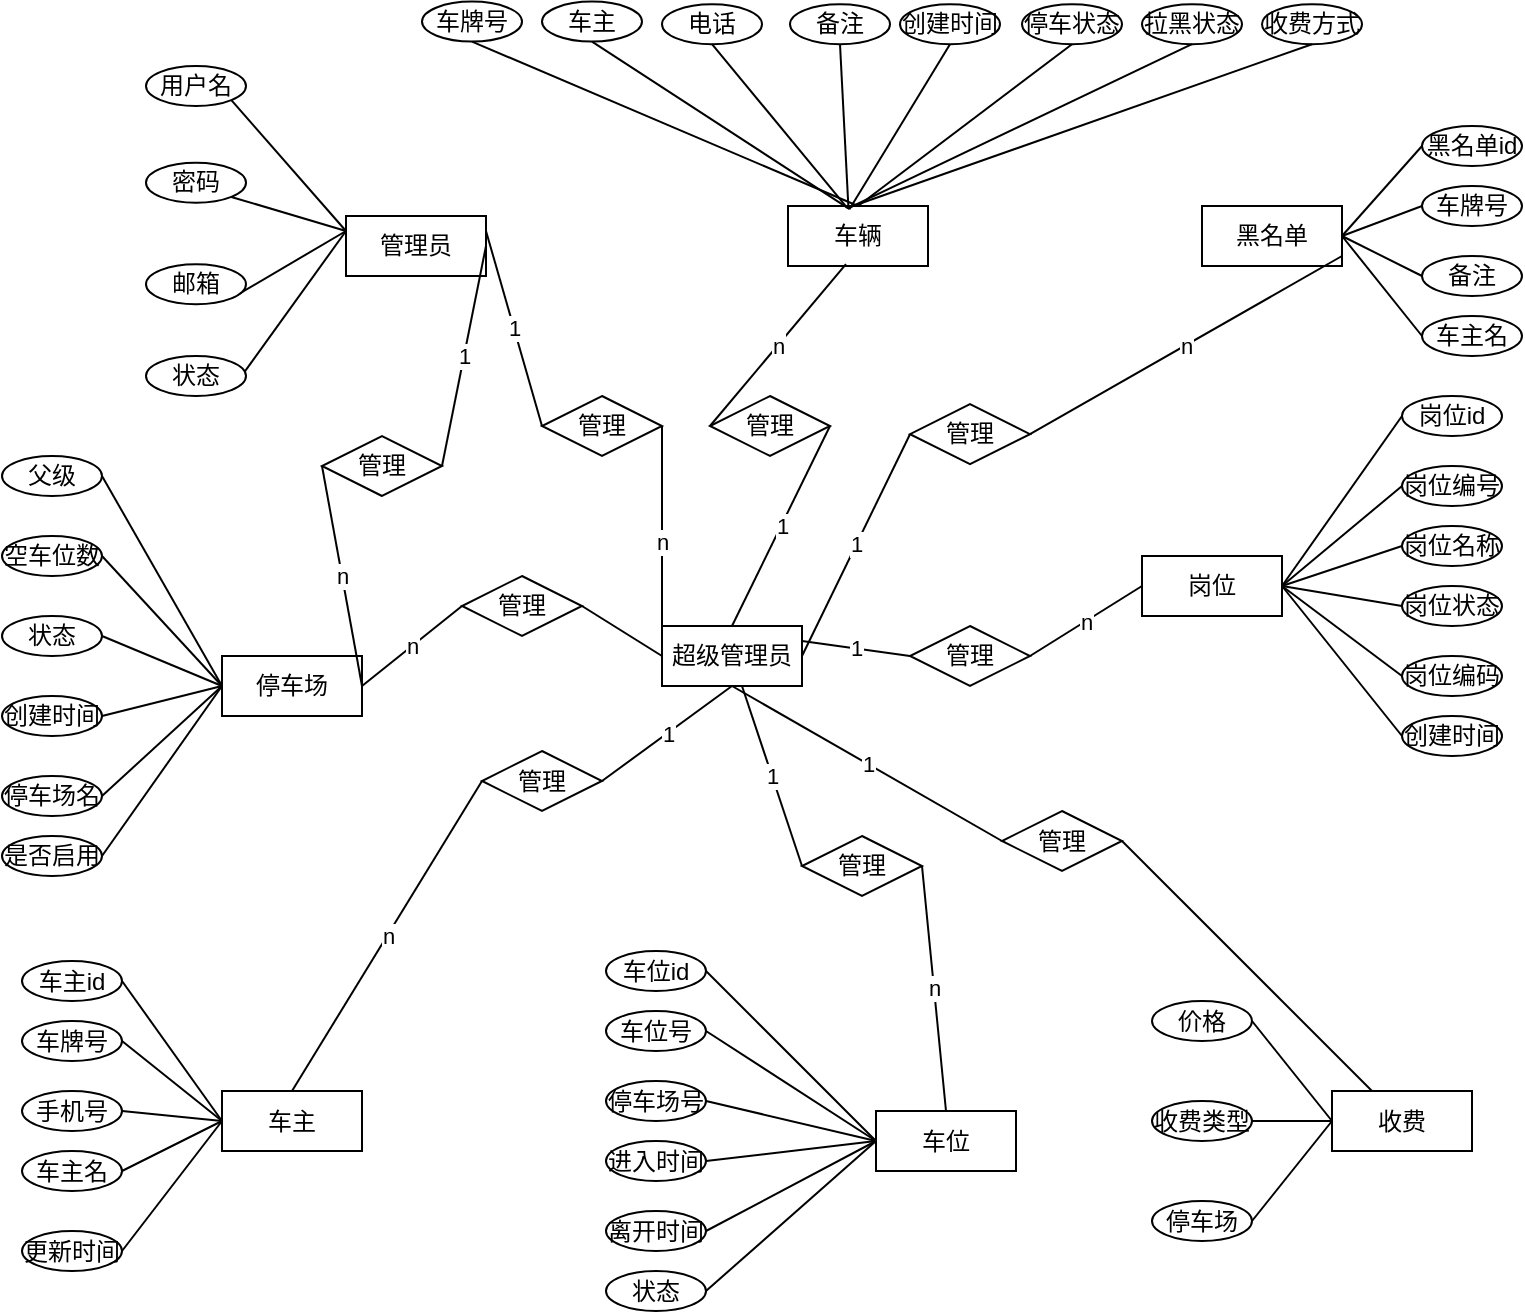 <mxfile version="18.0.2" type="github"><diagram id="R_FCJLpkXoUpBy6DtkKu" name="Page-1"><mxGraphModel dx="1278" dy="605" grid="1" gridSize="10" guides="1" tooltips="1" connect="1" arrows="1" fold="1" page="1" pageScale="1" pageWidth="827" pageHeight="1169" math="0" shadow="0"><root><mxCell id="0"/><mxCell id="1" parent="0"/><mxCell id="0bF0lkTC4flnjcgG5YEF-1" value="超级管理员" style="rounded=0;whiteSpace=wrap;html=1;" parent="1" vertex="1"><mxGeometry x="360" y="415" width="70" height="30" as="geometry"/></mxCell><mxCell id="V0qjiBceU6ncLL77OYFB-2" value="车辆" style="rounded=0;whiteSpace=wrap;html=1;" parent="1" vertex="1"><mxGeometry x="423" y="205" width="70" height="30" as="geometry"/></mxCell><mxCell id="V0qjiBceU6ncLL77OYFB-6" value="停车场" style="rounded=0;whiteSpace=wrap;html=1;" parent="1" vertex="1"><mxGeometry x="140" y="430" width="70" height="30" as="geometry"/></mxCell><mxCell id="V0qjiBceU6ncLL77OYFB-8" value="车主" style="rounded=0;whiteSpace=wrap;html=1;" parent="1" vertex="1"><mxGeometry x="140" y="647.5" width="70" height="30" as="geometry"/></mxCell><mxCell id="V0qjiBceU6ncLL77OYFB-12" value="收费" style="rounded=0;whiteSpace=wrap;html=1;" parent="1" vertex="1"><mxGeometry x="695" y="647.5" width="70" height="30" as="geometry"/></mxCell><mxCell id="V0qjiBceU6ncLL77OYFB-13" value="价格" style="ellipse;whiteSpace=wrap;html=1;" parent="1" vertex="1"><mxGeometry x="605" y="602.5" width="50" height="20" as="geometry"/></mxCell><mxCell id="V0qjiBceU6ncLL77OYFB-14" value="" style="endArrow=none;html=1;rounded=0;exitX=1;exitY=1;exitDx=0;exitDy=0;entryX=0;entryY=0.25;entryDx=0;entryDy=0;" parent="1" source="V0qjiBceU6ncLL77OYFB-143" target="V0qjiBceU6ncLL77OYFB-100" edge="1"><mxGeometry width="50" height="50" relative="1" as="geometry"><mxPoint x="152" y="20" as="sourcePoint"/><mxPoint x="202" y="-30" as="targetPoint"/></mxGeometry></mxCell><mxCell id="V0qjiBceU6ncLL77OYFB-16" value="" style="endArrow=none;html=1;rounded=0;exitX=1;exitY=0.5;exitDx=0;exitDy=0;entryX=0;entryY=0.5;entryDx=0;entryDy=0;" parent="1" source="V0qjiBceU6ncLL77OYFB-13" target="V0qjiBceU6ncLL77OYFB-12" edge="1"><mxGeometry width="50" height="50" relative="1" as="geometry"><mxPoint x="815" y="582.5" as="sourcePoint"/><mxPoint x="865" y="532.5" as="targetPoint"/></mxGeometry></mxCell><mxCell id="V0qjiBceU6ncLL77OYFB-17" value="收费类型" style="ellipse;whiteSpace=wrap;html=1;" parent="1" vertex="1"><mxGeometry x="605" y="652.5" width="50" height="20" as="geometry"/></mxCell><mxCell id="V0qjiBceU6ncLL77OYFB-18" value="" style="endArrow=none;html=1;rounded=0;exitX=1;exitY=0.5;exitDx=0;exitDy=0;entryX=0;entryY=0.5;entryDx=0;entryDy=0;" parent="1" source="V0qjiBceU6ncLL77OYFB-17" target="V0qjiBceU6ncLL77OYFB-12" edge="1"><mxGeometry width="50" height="50" relative="1" as="geometry"><mxPoint x="815" y="632.5" as="sourcePoint"/><mxPoint x="685" y="697.5" as="targetPoint"/></mxGeometry></mxCell><mxCell id="V0qjiBceU6ncLL77OYFB-19" value="停车场" style="ellipse;whiteSpace=wrap;html=1;" parent="1" vertex="1"><mxGeometry x="605" y="702.5" width="50" height="20" as="geometry"/></mxCell><mxCell id="V0qjiBceU6ncLL77OYFB-20" value="" style="endArrow=none;html=1;rounded=0;exitX=1;exitY=0.5;exitDx=0;exitDy=0;entryX=0;entryY=0.5;entryDx=0;entryDy=0;" parent="1" source="V0qjiBceU6ncLL77OYFB-19" target="V0qjiBceU6ncLL77OYFB-12" edge="1"><mxGeometry width="50" height="50" relative="1" as="geometry"><mxPoint x="815" y="682.5" as="sourcePoint"/><mxPoint x="685" y="747.5" as="targetPoint"/></mxGeometry></mxCell><mxCell id="V0qjiBceU6ncLL77OYFB-21" value="管理" style="rhombus;whiteSpace=wrap;html=1;" parent="1" vertex="1"><mxGeometry x="260" y="390" width="60" height="30" as="geometry"/></mxCell><mxCell id="V0qjiBceU6ncLL77OYFB-22" value="管理" style="rhombus;whiteSpace=wrap;html=1;" parent="1" vertex="1"><mxGeometry x="300" y="300" width="60" height="30" as="geometry"/></mxCell><mxCell id="V0qjiBceU6ncLL77OYFB-23" value="父级" style="ellipse;whiteSpace=wrap;html=1;" parent="1" vertex="1"><mxGeometry x="30" y="330" width="50" height="20" as="geometry"/></mxCell><mxCell id="V0qjiBceU6ncLL77OYFB-24" value="" style="endArrow=none;html=1;rounded=0;exitX=1;exitY=0.5;exitDx=0;exitDy=0;entryX=0;entryY=0.5;entryDx=0;entryDy=0;" parent="1" source="V0qjiBceU6ncLL77OYFB-23" target="V0qjiBceU6ncLL77OYFB-6" edge="1"><mxGeometry width="50" height="50" relative="1" as="geometry"><mxPoint x="240" y="310" as="sourcePoint"/><mxPoint x="110.0" y="355" as="targetPoint"/></mxGeometry></mxCell><mxCell id="V0qjiBceU6ncLL77OYFB-25" value="空车位数" style="ellipse;whiteSpace=wrap;html=1;" parent="1" vertex="1"><mxGeometry x="30" y="370" width="50" height="20" as="geometry"/></mxCell><mxCell id="V0qjiBceU6ncLL77OYFB-26" value="" style="endArrow=none;html=1;rounded=0;exitX=1;exitY=0.5;exitDx=0;exitDy=0;entryX=0;entryY=0.5;entryDx=0;entryDy=0;" parent="1" source="V0qjiBceU6ncLL77OYFB-25" target="V0qjiBceU6ncLL77OYFB-6" edge="1"><mxGeometry width="50" height="50" relative="1" as="geometry"><mxPoint x="240" y="350" as="sourcePoint"/><mxPoint x="110.0" y="395.0" as="targetPoint"/></mxGeometry></mxCell><mxCell id="V0qjiBceU6ncLL77OYFB-27" value="状态" style="ellipse;whiteSpace=wrap;html=1;" parent="1" vertex="1"><mxGeometry x="30" y="410" width="50" height="20" as="geometry"/></mxCell><mxCell id="V0qjiBceU6ncLL77OYFB-28" value="" style="endArrow=none;html=1;rounded=0;exitX=1;exitY=0.5;exitDx=0;exitDy=0;entryX=0;entryY=0.5;entryDx=0;entryDy=0;" parent="1" source="V0qjiBceU6ncLL77OYFB-27" target="V0qjiBceU6ncLL77OYFB-6" edge="1"><mxGeometry width="50" height="50" relative="1" as="geometry"><mxPoint x="240" y="390" as="sourcePoint"/><mxPoint x="110.0" y="435.0" as="targetPoint"/></mxGeometry></mxCell><mxCell id="V0qjiBceU6ncLL77OYFB-29" value="创建时间" style="ellipse;whiteSpace=wrap;html=1;" parent="1" vertex="1"><mxGeometry x="30" y="450" width="50" height="20" as="geometry"/></mxCell><mxCell id="V0qjiBceU6ncLL77OYFB-30" value="" style="endArrow=none;html=1;rounded=0;exitX=1;exitY=0.5;exitDx=0;exitDy=0;entryX=0;entryY=0.5;entryDx=0;entryDy=0;" parent="1" source="V0qjiBceU6ncLL77OYFB-29" target="V0qjiBceU6ncLL77OYFB-6" edge="1"><mxGeometry width="50" height="50" relative="1" as="geometry"><mxPoint x="240" y="430" as="sourcePoint"/><mxPoint x="110.0" y="475.0" as="targetPoint"/></mxGeometry></mxCell><mxCell id="V0qjiBceU6ncLL77OYFB-34" value="停车场名" style="ellipse;whiteSpace=wrap;html=1;" parent="1" vertex="1"><mxGeometry x="30" y="490" width="50" height="20" as="geometry"/></mxCell><mxCell id="V0qjiBceU6ncLL77OYFB-35" value="" style="endArrow=none;html=1;rounded=0;exitX=1;exitY=0.5;exitDx=0;exitDy=0;entryX=0;entryY=0.5;entryDx=0;entryDy=0;" parent="1" source="V0qjiBceU6ncLL77OYFB-34" target="V0qjiBceU6ncLL77OYFB-6" edge="1"><mxGeometry width="50" height="50" relative="1" as="geometry"><mxPoint x="240" y="470" as="sourcePoint"/><mxPoint x="130" y="395" as="targetPoint"/></mxGeometry></mxCell><mxCell id="V0qjiBceU6ncLL77OYFB-36" value="是否启用" style="ellipse;whiteSpace=wrap;html=1;" parent="1" vertex="1"><mxGeometry x="30" y="520" width="50" height="20" as="geometry"/></mxCell><mxCell id="V0qjiBceU6ncLL77OYFB-37" value="" style="endArrow=none;html=1;rounded=0;exitX=1;exitY=0.5;exitDx=0;exitDy=0;entryX=0;entryY=0.5;entryDx=0;entryDy=0;" parent="1" source="V0qjiBceU6ncLL77OYFB-36" target="V0qjiBceU6ncLL77OYFB-6" edge="1"><mxGeometry width="50" height="50" relative="1" as="geometry"><mxPoint x="240" y="500" as="sourcePoint"/><mxPoint x="150" y="450" as="targetPoint"/></mxGeometry></mxCell><mxCell id="V0qjiBceU6ncLL77OYFB-39" value="车牌号" style="ellipse;whiteSpace=wrap;html=1;" parent="1" vertex="1"><mxGeometry x="40" y="612.5" width="50" height="20" as="geometry"/></mxCell><mxCell id="V0qjiBceU6ncLL77OYFB-40" value="" style="endArrow=none;html=1;rounded=0;exitX=1;exitY=0.5;exitDx=0;exitDy=0;entryX=0;entryY=0.5;entryDx=0;entryDy=0;" parent="1" source="V0qjiBceU6ncLL77OYFB-39" target="V0qjiBceU6ncLL77OYFB-8" edge="1"><mxGeometry width="50" height="50" relative="1" as="geometry"><mxPoint x="270" y="667.5" as="sourcePoint"/><mxPoint x="160" y="722.5" as="targetPoint"/></mxGeometry></mxCell><mxCell id="V0qjiBceU6ncLL77OYFB-41" value="车主id" style="ellipse;whiteSpace=wrap;html=1;" parent="1" vertex="1"><mxGeometry x="40" y="582.5" width="50" height="20" as="geometry"/></mxCell><mxCell id="V0qjiBceU6ncLL77OYFB-42" value="" style="endArrow=none;html=1;rounded=0;exitX=1;exitY=0.5;exitDx=0;exitDy=0;entryX=0;entryY=0.5;entryDx=0;entryDy=0;" parent="1" source="V0qjiBceU6ncLL77OYFB-41" target="V0qjiBceU6ncLL77OYFB-8" edge="1"><mxGeometry width="50" height="50" relative="1" as="geometry"><mxPoint x="330" y="677.5" as="sourcePoint"/><mxPoint x="110" y="617.5" as="targetPoint"/></mxGeometry></mxCell><mxCell id="V0qjiBceU6ncLL77OYFB-44" value="手机号" style="ellipse;whiteSpace=wrap;html=1;" parent="1" vertex="1"><mxGeometry x="40" y="647.5" width="50" height="20" as="geometry"/></mxCell><mxCell id="V0qjiBceU6ncLL77OYFB-45" value="" style="endArrow=none;html=1;rounded=0;exitX=1;exitY=0.5;exitDx=0;exitDy=0;entryX=0;entryY=0.5;entryDx=0;entryDy=0;" parent="1" source="V0qjiBceU6ncLL77OYFB-44" target="V0qjiBceU6ncLL77OYFB-8" edge="1"><mxGeometry width="50" height="50" relative="1" as="geometry"><mxPoint x="252.5" y="655" as="sourcePoint"/><mxPoint x="110" y="617.5" as="targetPoint"/></mxGeometry></mxCell><mxCell id="V0qjiBceU6ncLL77OYFB-46" value="车主名" style="ellipse;whiteSpace=wrap;html=1;" parent="1" vertex="1"><mxGeometry x="40" y="677.5" width="50" height="20" as="geometry"/></mxCell><mxCell id="V0qjiBceU6ncLL77OYFB-47" value="" style="endArrow=none;html=1;rounded=0;exitX=1;exitY=0.5;exitDx=0;exitDy=0;entryX=0;entryY=0.5;entryDx=0;entryDy=0;" parent="1" source="V0qjiBceU6ncLL77OYFB-46" target="V0qjiBceU6ncLL77OYFB-8" edge="1"><mxGeometry width="50" height="50" relative="1" as="geometry"><mxPoint x="250" y="692.5" as="sourcePoint"/><mxPoint x="160" y="687.5" as="targetPoint"/></mxGeometry></mxCell><mxCell id="V0qjiBceU6ncLL77OYFB-48" value="更新时间" style="ellipse;whiteSpace=wrap;html=1;" parent="1" vertex="1"><mxGeometry x="40" y="717.5" width="50" height="20" as="geometry"/></mxCell><mxCell id="V0qjiBceU6ncLL77OYFB-49" value="" style="endArrow=none;html=1;rounded=0;exitX=1;exitY=0.5;exitDx=0;exitDy=0;entryX=0;entryY=0.5;entryDx=0;entryDy=0;" parent="1" source="V0qjiBceU6ncLL77OYFB-48" target="V0qjiBceU6ncLL77OYFB-8" edge="1"><mxGeometry width="50" height="50" relative="1" as="geometry"><mxPoint x="250" y="725" as="sourcePoint"/><mxPoint x="108" y="627.5" as="targetPoint"/></mxGeometry></mxCell><mxCell id="V0qjiBceU6ncLL77OYFB-50" value="车位" style="rounded=0;whiteSpace=wrap;html=1;" parent="1" vertex="1"><mxGeometry x="467" y="657.5" width="70" height="30" as="geometry"/></mxCell><mxCell id="V0qjiBceU6ncLL77OYFB-51" value="车位号" style="ellipse;whiteSpace=wrap;html=1;" parent="1" vertex="1"><mxGeometry x="332" y="607.5" width="50" height="20" as="geometry"/></mxCell><mxCell id="V0qjiBceU6ncLL77OYFB-52" value="" style="endArrow=none;html=1;rounded=0;exitX=1;exitY=0.5;exitDx=0;exitDy=0;entryX=0;entryY=0.5;entryDx=0;entryDy=0;" parent="1" source="V0qjiBceU6ncLL77OYFB-51" target="V0qjiBceU6ncLL77OYFB-50" edge="1"><mxGeometry width="50" height="50" relative="1" as="geometry"><mxPoint x="562" y="662.5" as="sourcePoint"/><mxPoint x="452" y="717.5" as="targetPoint"/></mxGeometry></mxCell><mxCell id="V0qjiBceU6ncLL77OYFB-53" value="车位id" style="ellipse;whiteSpace=wrap;html=1;" parent="1" vertex="1"><mxGeometry x="332" y="577.5" width="50" height="20" as="geometry"/></mxCell><mxCell id="V0qjiBceU6ncLL77OYFB-54" value="" style="endArrow=none;html=1;rounded=0;exitX=1;exitY=0.5;exitDx=0;exitDy=0;entryX=0;entryY=0.5;entryDx=0;entryDy=0;" parent="1" source="V0qjiBceU6ncLL77OYFB-53" target="V0qjiBceU6ncLL77OYFB-50" edge="1"><mxGeometry width="50" height="50" relative="1" as="geometry"><mxPoint x="622" y="672.5" as="sourcePoint"/><mxPoint x="402" y="612.5" as="targetPoint"/></mxGeometry></mxCell><mxCell id="V0qjiBceU6ncLL77OYFB-55" value="停车场号" style="ellipse;whiteSpace=wrap;html=1;" parent="1" vertex="1"><mxGeometry x="332" y="642.5" width="50" height="20" as="geometry"/></mxCell><mxCell id="V0qjiBceU6ncLL77OYFB-56" value="" style="endArrow=none;html=1;rounded=0;exitX=1;exitY=0.5;exitDx=0;exitDy=0;entryX=0;entryY=0.5;entryDx=0;entryDy=0;" parent="1" source="V0qjiBceU6ncLL77OYFB-55" target="V0qjiBceU6ncLL77OYFB-50" edge="1"><mxGeometry width="50" height="50" relative="1" as="geometry"><mxPoint x="544.5" y="650" as="sourcePoint"/><mxPoint x="402" y="612.5" as="targetPoint"/></mxGeometry></mxCell><mxCell id="V0qjiBceU6ncLL77OYFB-57" value="进入时间" style="ellipse;whiteSpace=wrap;html=1;" parent="1" vertex="1"><mxGeometry x="332" y="672.5" width="50" height="20" as="geometry"/></mxCell><mxCell id="V0qjiBceU6ncLL77OYFB-58" value="" style="endArrow=none;html=1;rounded=0;exitX=1;exitY=0.5;exitDx=0;exitDy=0;entryX=0;entryY=0.5;entryDx=0;entryDy=0;" parent="1" source="V0qjiBceU6ncLL77OYFB-57" target="V0qjiBceU6ncLL77OYFB-50" edge="1"><mxGeometry width="50" height="50" relative="1" as="geometry"><mxPoint x="542" y="687.5" as="sourcePoint"/><mxPoint x="452" y="682.5" as="targetPoint"/></mxGeometry></mxCell><mxCell id="V0qjiBceU6ncLL77OYFB-59" value="离开时间" style="ellipse;whiteSpace=wrap;html=1;" parent="1" vertex="1"><mxGeometry x="332" y="707.5" width="50" height="20" as="geometry"/></mxCell><mxCell id="V0qjiBceU6ncLL77OYFB-60" value="" style="endArrow=none;html=1;rounded=0;exitX=1;exitY=0.5;exitDx=0;exitDy=0;entryX=0;entryY=0.5;entryDx=0;entryDy=0;" parent="1" source="V0qjiBceU6ncLL77OYFB-59" target="V0qjiBceU6ncLL77OYFB-50" edge="1"><mxGeometry width="50" height="50" relative="1" as="geometry"><mxPoint x="542" y="720" as="sourcePoint"/><mxPoint x="400" y="622.5" as="targetPoint"/></mxGeometry></mxCell><mxCell id="V0qjiBceU6ncLL77OYFB-61" value="状态" style="ellipse;whiteSpace=wrap;html=1;" parent="1" vertex="1"><mxGeometry x="332" y="737.5" width="50" height="20" as="geometry"/></mxCell><mxCell id="V0qjiBceU6ncLL77OYFB-62" value="" style="endArrow=none;html=1;rounded=0;exitX=1;exitY=0.5;exitDx=0;exitDy=0;entryX=0;entryY=0.5;entryDx=0;entryDy=0;" parent="1" source="V0qjiBceU6ncLL77OYFB-61" target="V0qjiBceU6ncLL77OYFB-50" edge="1"><mxGeometry width="50" height="50" relative="1" as="geometry"><mxPoint x="382" y="747.5" as="sourcePoint"/><mxPoint x="457" y="657.5" as="targetPoint"/></mxGeometry></mxCell><mxCell id="V0qjiBceU6ncLL77OYFB-64" value="电话" style="ellipse;whiteSpace=wrap;html=1;" parent="1" vertex="1"><mxGeometry x="360" y="104.1" width="50" height="20" as="geometry"/></mxCell><mxCell id="V0qjiBceU6ncLL77OYFB-65" value="" style="endArrow=none;html=1;rounded=0;exitX=0.5;exitY=1;exitDx=0;exitDy=0;entryX=0.423;entryY=0.03;entryDx=0;entryDy=0;entryPerimeter=0;" parent="1" source="V0qjiBceU6ncLL77OYFB-64" target="V0qjiBceU6ncLL77OYFB-2" edge="1"><mxGeometry width="50" height="50" relative="1" as="geometry"><mxPoint x="570" y="85" as="sourcePoint"/><mxPoint x="460" y="200" as="targetPoint"/></mxGeometry></mxCell><mxCell id="V0qjiBceU6ncLL77OYFB-66" value="黑名单" style="rounded=0;whiteSpace=wrap;html=1;direction=west;" parent="1" vertex="1"><mxGeometry x="630" y="205" width="70" height="30" as="geometry"/></mxCell><mxCell id="V0qjiBceU6ncLL77OYFB-67" value="车牌号" style="ellipse;whiteSpace=wrap;html=1;direction=west;" parent="1" vertex="1"><mxGeometry x="740" y="195" width="50" height="20" as="geometry"/></mxCell><mxCell id="V0qjiBceU6ncLL77OYFB-68" value="" style="endArrow=none;html=1;rounded=0;exitX=1;exitY=0.5;exitDx=0;exitDy=0;entryX=0;entryY=0.5;entryDx=0;entryDy=0;" parent="1" source="V0qjiBceU6ncLL77OYFB-67" target="V0qjiBceU6ncLL77OYFB-66" edge="1"><mxGeometry width="50" height="50" relative="1" as="geometry"><mxPoint x="970" y="250" as="sourcePoint"/><mxPoint x="860" y="305.0" as="targetPoint"/></mxGeometry></mxCell><mxCell id="V0qjiBceU6ncLL77OYFB-69" value="黑名单id" style="ellipse;whiteSpace=wrap;html=1;direction=west;" parent="1" vertex="1"><mxGeometry x="740" y="165" width="50" height="20" as="geometry"/></mxCell><mxCell id="V0qjiBceU6ncLL77OYFB-70" value="" style="endArrow=none;html=1;rounded=0;exitX=1;exitY=0.5;exitDx=0;exitDy=0;entryX=0;entryY=0.5;entryDx=0;entryDy=0;" parent="1" source="V0qjiBceU6ncLL77OYFB-69" target="V0qjiBceU6ncLL77OYFB-66" edge="1"><mxGeometry width="50" height="50" relative="1" as="geometry"><mxPoint x="1030" y="260" as="sourcePoint"/><mxPoint x="810" y="200" as="targetPoint"/></mxGeometry></mxCell><mxCell id="V0qjiBceU6ncLL77OYFB-71" value="备注" style="ellipse;whiteSpace=wrap;html=1;direction=west;" parent="1" vertex="1"><mxGeometry x="740" y="230" width="50" height="20" as="geometry"/></mxCell><mxCell id="V0qjiBceU6ncLL77OYFB-72" value="" style="endArrow=none;html=1;rounded=0;exitX=1;exitY=0.5;exitDx=0;exitDy=0;entryX=0;entryY=0.5;entryDx=0;entryDy=0;" parent="1" source="V0qjiBceU6ncLL77OYFB-71" target="V0qjiBceU6ncLL77OYFB-66" edge="1"><mxGeometry width="50" height="50" relative="1" as="geometry"><mxPoint x="952.5" y="237.5" as="sourcePoint"/><mxPoint x="810" y="200" as="targetPoint"/></mxGeometry></mxCell><mxCell id="V0qjiBceU6ncLL77OYFB-73" value="车主名" style="ellipse;whiteSpace=wrap;html=1;direction=west;" parent="1" vertex="1"><mxGeometry x="740" y="260" width="50" height="20" as="geometry"/></mxCell><mxCell id="V0qjiBceU6ncLL77OYFB-74" value="" style="endArrow=none;html=1;rounded=0;exitX=1;exitY=0.5;exitDx=0;exitDy=0;entryX=0;entryY=0.5;entryDx=0;entryDy=0;" parent="1" source="V0qjiBceU6ncLL77OYFB-73" target="V0qjiBceU6ncLL77OYFB-66" edge="1"><mxGeometry width="50" height="50" relative="1" as="geometry"><mxPoint x="950" y="275" as="sourcePoint"/><mxPoint x="860" y="270" as="targetPoint"/></mxGeometry></mxCell><mxCell id="V0qjiBceU6ncLL77OYFB-86" value="岗位编号" style="ellipse;whiteSpace=wrap;html=1;direction=west;" parent="1" vertex="1"><mxGeometry x="730" y="335" width="50" height="20" as="geometry"/></mxCell><mxCell id="V0qjiBceU6ncLL77OYFB-87" value="" style="endArrow=none;html=1;rounded=0;exitX=1;exitY=0.5;exitDx=0;exitDy=0;entryX=0;entryY=0.5;entryDx=0;entryDy=0;" parent="1" source="V0qjiBceU6ncLL77OYFB-86" target="V0qjiBceU6ncLL77OYFB-90" edge="1"><mxGeometry width="50" height="50" relative="1" as="geometry"><mxPoint x="940" y="372.5" as="sourcePoint"/><mxPoint x="690" y="420" as="targetPoint"/></mxGeometry></mxCell><mxCell id="V0qjiBceU6ncLL77OYFB-88" value="岗位id" style="ellipse;whiteSpace=wrap;html=1;direction=west;" parent="1" vertex="1"><mxGeometry x="730" y="300" width="50" height="20" as="geometry"/></mxCell><mxCell id="V0qjiBceU6ncLL77OYFB-89" value="" style="endArrow=none;html=1;rounded=0;exitX=1;exitY=0.5;exitDx=0;exitDy=0;entryX=0;entryY=0.5;entryDx=0;entryDy=0;" parent="1" source="V0qjiBceU6ncLL77OYFB-88" target="V0qjiBceU6ncLL77OYFB-90" edge="1"><mxGeometry width="50" height="50" relative="1" as="geometry"><mxPoint x="1000" y="382.5" as="sourcePoint"/><mxPoint x="690" y="420" as="targetPoint"/></mxGeometry></mxCell><mxCell id="V0qjiBceU6ncLL77OYFB-90" value="岗位" style="rounded=0;whiteSpace=wrap;html=1;direction=west;" parent="1" vertex="1"><mxGeometry x="600" y="380" width="70" height="30" as="geometry"/></mxCell><mxCell id="V0qjiBceU6ncLL77OYFB-91" value="岗位状态" style="ellipse;whiteSpace=wrap;html=1;direction=west;" parent="1" vertex="1"><mxGeometry x="730" y="395" width="50" height="20" as="geometry"/></mxCell><mxCell id="V0qjiBceU6ncLL77OYFB-92" value="" style="endArrow=none;html=1;rounded=0;exitX=1;exitY=0.5;exitDx=0;exitDy=0;entryX=0;entryY=0.5;entryDx=0;entryDy=0;" parent="1" source="V0qjiBceU6ncLL77OYFB-91" target="V0qjiBceU6ncLL77OYFB-90" edge="1"><mxGeometry width="50" height="50" relative="1" as="geometry"><mxPoint x="960" y="450" as="sourcePoint"/><mxPoint x="850" y="505.0" as="targetPoint"/></mxGeometry></mxCell><mxCell id="V0qjiBceU6ncLL77OYFB-93" value="岗位名称" style="ellipse;whiteSpace=wrap;html=1;direction=west;" parent="1" vertex="1"><mxGeometry x="730" y="365" width="50" height="20" as="geometry"/></mxCell><mxCell id="V0qjiBceU6ncLL77OYFB-94" value="" style="endArrow=none;html=1;rounded=0;exitX=1;exitY=0.5;exitDx=0;exitDy=0;entryX=0;entryY=0.5;entryDx=0;entryDy=0;" parent="1" source="V0qjiBceU6ncLL77OYFB-93" target="V0qjiBceU6ncLL77OYFB-90" edge="1"><mxGeometry width="50" height="50" relative="1" as="geometry"><mxPoint x="1020" y="460" as="sourcePoint"/><mxPoint x="800" y="400" as="targetPoint"/></mxGeometry></mxCell><mxCell id="V0qjiBceU6ncLL77OYFB-95" value="岗位编码" style="ellipse;whiteSpace=wrap;html=1;direction=west;" parent="1" vertex="1"><mxGeometry x="730" y="430" width="50" height="20" as="geometry"/></mxCell><mxCell id="V0qjiBceU6ncLL77OYFB-96" value="" style="endArrow=none;html=1;rounded=0;exitX=1;exitY=0.5;exitDx=0;exitDy=0;entryX=0;entryY=0.5;entryDx=0;entryDy=0;" parent="1" source="V0qjiBceU6ncLL77OYFB-95" target="V0qjiBceU6ncLL77OYFB-90" edge="1"><mxGeometry width="50" height="50" relative="1" as="geometry"><mxPoint x="942.5" y="437.5" as="sourcePoint"/><mxPoint x="800" y="400" as="targetPoint"/></mxGeometry></mxCell><mxCell id="V0qjiBceU6ncLL77OYFB-97" value="创建时间" style="ellipse;whiteSpace=wrap;html=1;direction=west;" parent="1" vertex="1"><mxGeometry x="730" y="460" width="50" height="20" as="geometry"/></mxCell><mxCell id="V0qjiBceU6ncLL77OYFB-98" value="" style="endArrow=none;html=1;rounded=0;exitX=1;exitY=0.5;exitDx=0;exitDy=0;entryX=0;entryY=0.5;entryDx=0;entryDy=0;" parent="1" source="V0qjiBceU6ncLL77OYFB-97" target="V0qjiBceU6ncLL77OYFB-90" edge="1"><mxGeometry width="50" height="50" relative="1" as="geometry"><mxPoint x="940" y="475" as="sourcePoint"/><mxPoint x="850" y="470" as="targetPoint"/></mxGeometry></mxCell><mxCell id="V0qjiBceU6ncLL77OYFB-100" value="管理员" style="rounded=0;whiteSpace=wrap;html=1;" parent="1" vertex="1"><mxGeometry x="202" y="210.0" width="70" height="30" as="geometry"/></mxCell><mxCell id="V0qjiBceU6ncLL77OYFB-104" value="备注" style="ellipse;whiteSpace=wrap;html=1;" parent="1" vertex="1"><mxGeometry x="424" y="104.1" width="50" height="20" as="geometry"/></mxCell><mxCell id="V0qjiBceU6ncLL77OYFB-105" value="" style="endArrow=none;html=1;rounded=0;exitX=0.5;exitY=1;exitDx=0;exitDy=0;entryX=0.432;entryY=0.043;entryDx=0;entryDy=0;entryPerimeter=0;" parent="1" source="V0qjiBceU6ncLL77OYFB-104" target="V0qjiBceU6ncLL77OYFB-2" edge="1"><mxGeometry width="50" height="50" relative="1" as="geometry"><mxPoint x="634" y="84.1" as="sourcePoint"/><mxPoint x="517.61" y="185.0" as="targetPoint"/></mxGeometry></mxCell><mxCell id="V0qjiBceU6ncLL77OYFB-106" value="创建时间" style="ellipse;whiteSpace=wrap;html=1;" parent="1" vertex="1"><mxGeometry x="479" y="104.1" width="50" height="20" as="geometry"/></mxCell><mxCell id="V0qjiBceU6ncLL77OYFB-107" value="" style="endArrow=none;html=1;rounded=0;exitX=0.5;exitY=1;exitDx=0;exitDy=0;entryX=0.439;entryY=0.053;entryDx=0;entryDy=0;entryPerimeter=0;" parent="1" source="V0qjiBceU6ncLL77OYFB-106" target="V0qjiBceU6ncLL77OYFB-2" edge="1"><mxGeometry width="50" height="50" relative="1" as="geometry"><mxPoint x="700" y="84.1" as="sourcePoint"/><mxPoint x="460" y="180" as="targetPoint"/></mxGeometry></mxCell><mxCell id="V0qjiBceU6ncLL77OYFB-108" value="停车状态" style="ellipse;whiteSpace=wrap;html=1;" parent="1" vertex="1"><mxGeometry x="540" y="104.1" width="50" height="20" as="geometry"/></mxCell><mxCell id="V0qjiBceU6ncLL77OYFB-109" value="" style="endArrow=none;html=1;rounded=0;exitX=0.5;exitY=1;exitDx=0;exitDy=0;entryX=0.5;entryY=0;entryDx=0;entryDy=0;" parent="1" source="V0qjiBceU6ncLL77OYFB-108" target="V0qjiBceU6ncLL77OYFB-2" edge="1"><mxGeometry width="50" height="50" relative="1" as="geometry"><mxPoint x="750" y="84.1" as="sourcePoint"/><mxPoint x="570.24" y="186.29" as="targetPoint"/></mxGeometry></mxCell><mxCell id="V0qjiBceU6ncLL77OYFB-110" value="拉黑状态" style="ellipse;whiteSpace=wrap;html=1;" parent="1" vertex="1"><mxGeometry x="600" y="104.1" width="50" height="20" as="geometry"/></mxCell><mxCell id="V0qjiBceU6ncLL77OYFB-111" value="" style="endArrow=none;html=1;rounded=0;exitX=0.5;exitY=1;exitDx=0;exitDy=0;entryX=0.432;entryY=0.034;entryDx=0;entryDy=0;entryPerimeter=0;" parent="1" source="V0qjiBceU6ncLL77OYFB-110" target="V0qjiBceU6ncLL77OYFB-2" edge="1"><mxGeometry width="50" height="50" relative="1" as="geometry"><mxPoint x="810" y="84.1" as="sourcePoint"/><mxPoint x="460" y="180" as="targetPoint"/></mxGeometry></mxCell><mxCell id="V0qjiBceU6ncLL77OYFB-112" value="收费方式" style="ellipse;whiteSpace=wrap;html=1;" parent="1" vertex="1"><mxGeometry x="660" y="104.1" width="50" height="20" as="geometry"/></mxCell><mxCell id="V0qjiBceU6ncLL77OYFB-113" value="" style="endArrow=none;html=1;rounded=0;exitX=0.5;exitY=1;exitDx=0;exitDy=0;entryX=0.424;entryY=0.034;entryDx=0;entryDy=0;entryPerimeter=0;" parent="1" source="V0qjiBceU6ncLL77OYFB-112" target="V0qjiBceU6ncLL77OYFB-2" edge="1"><mxGeometry width="50" height="50" relative="1" as="geometry"><mxPoint x="870" y="84.1" as="sourcePoint"/><mxPoint x="690.24" y="186.29" as="targetPoint"/></mxGeometry></mxCell><mxCell id="V0qjiBceU6ncLL77OYFB-114" value="车主" style="ellipse;whiteSpace=wrap;html=1;" parent="1" vertex="1"><mxGeometry x="300" y="102.81" width="50" height="20" as="geometry"/></mxCell><mxCell id="V0qjiBceU6ncLL77OYFB-115" value="" style="endArrow=none;html=1;rounded=0;exitX=0.5;exitY=1;exitDx=0;exitDy=0;entryX=0.44;entryY=0.053;entryDx=0;entryDy=0;entryPerimeter=0;" parent="1" source="V0qjiBceU6ncLL77OYFB-114" target="V0qjiBceU6ncLL77OYFB-2" edge="1"><mxGeometry width="50" height="50" relative="1" as="geometry"><mxPoint x="510" y="82.81" as="sourcePoint"/><mxPoint x="330.24" y="185.0" as="targetPoint"/></mxGeometry></mxCell><mxCell id="V0qjiBceU6ncLL77OYFB-116" value="车牌号" style="ellipse;whiteSpace=wrap;html=1;" parent="1" vertex="1"><mxGeometry x="240" y="102.81" width="50" height="20" as="geometry"/></mxCell><mxCell id="V0qjiBceU6ncLL77OYFB-117" value="" style="endArrow=none;html=1;rounded=0;entryX=0.5;entryY=1;entryDx=0;entryDy=0;exitX=0.5;exitY=0;exitDx=0;exitDy=0;" parent="1" source="V0qjiBceU6ncLL77OYFB-2" target="V0qjiBceU6ncLL77OYFB-116" edge="1"><mxGeometry width="50" height="50" relative="1" as="geometry"><mxPoint x="236.956" y="153.71" as="sourcePoint"/><mxPoint x="270.24" y="185.0" as="targetPoint"/></mxGeometry></mxCell><mxCell id="V0qjiBceU6ncLL77OYFB-118" value="" style="endArrow=none;html=1;rounded=0;entryX=0;entryY=0.5;entryDx=0;entryDy=0;exitX=1;exitY=0.5;exitDx=0;exitDy=0;" parent="1" source="V0qjiBceU6ncLL77OYFB-21" target="0bF0lkTC4flnjcgG5YEF-1" edge="1"><mxGeometry width="50" height="50" relative="1" as="geometry"><mxPoint x="210.0" y="70.0" as="sourcePoint"/><mxPoint x="260.0" y="20.0" as="targetPoint"/></mxGeometry></mxCell><mxCell id="V0qjiBceU6ncLL77OYFB-119" value="n" style="endArrow=none;html=1;rounded=0;entryX=0;entryY=0.5;entryDx=0;entryDy=0;exitX=1;exitY=0.5;exitDx=0;exitDy=0;" parent="1" source="V0qjiBceU6ncLL77OYFB-6" target="V0qjiBceU6ncLL77OYFB-21" edge="1"><mxGeometry width="50" height="50" relative="1" as="geometry"><mxPoint x="220.0" y="295.0" as="sourcePoint"/><mxPoint x="270.0" y="245.0" as="targetPoint"/></mxGeometry></mxCell><mxCell id="V0qjiBceU6ncLL77OYFB-120" value="管理" style="rhombus;whiteSpace=wrap;html=1;" parent="1" vertex="1"><mxGeometry x="384" y="300" width="60" height="30" as="geometry"/></mxCell><mxCell id="V0qjiBceU6ncLL77OYFB-121" value="1" style="endArrow=none;html=1;rounded=0;entryX=0.5;entryY=0;entryDx=0;entryDy=0;exitX=1;exitY=0.5;exitDx=0;exitDy=0;" parent="1" source="V0qjiBceU6ncLL77OYFB-120" target="0bF0lkTC4flnjcgG5YEF-1" edge="1"><mxGeometry width="50" height="50" relative="1" as="geometry"><mxPoint x="220.0" y="80.0" as="sourcePoint"/><mxPoint x="370" y="440.0" as="targetPoint"/></mxGeometry></mxCell><mxCell id="V0qjiBceU6ncLL77OYFB-122" value="n" style="endArrow=none;html=1;rounded=0;entryX=0;entryY=0.5;entryDx=0;entryDy=0;exitX=0.414;exitY=0.968;exitDx=0;exitDy=0;exitPerimeter=0;" parent="1" source="V0qjiBceU6ncLL77OYFB-2" target="V0qjiBceU6ncLL77OYFB-120" edge="1"><mxGeometry width="50" height="50" relative="1" as="geometry"><mxPoint x="210" y="385.0" as="sourcePoint"/><mxPoint x="280.0" y="255.0" as="targetPoint"/></mxGeometry></mxCell><mxCell id="V0qjiBceU6ncLL77OYFB-123" value="管理" style="rhombus;whiteSpace=wrap;html=1;direction=west;" parent="1" vertex="1"><mxGeometry x="484" y="304.1" width="60" height="30" as="geometry"/></mxCell><mxCell id="V0qjiBceU6ncLL77OYFB-124" value="1" style="endArrow=none;html=1;rounded=0;entryX=1;entryY=0.5;entryDx=0;entryDy=0;exitX=1;exitY=0.5;exitDx=0;exitDy=0;" parent="1" source="V0qjiBceU6ncLL77OYFB-123" target="0bF0lkTC4flnjcgG5YEF-1" edge="1"><mxGeometry width="50" height="50" relative="1" as="geometry"><mxPoint x="434.0" y="-15.9" as="sourcePoint"/><mxPoint x="465" y="425.0" as="targetPoint"/></mxGeometry></mxCell><mxCell id="V0qjiBceU6ncLL77OYFB-125" value="n" style="endArrow=none;html=1;rounded=0;entryX=0;entryY=0.5;entryDx=0;entryDy=0;exitX=1;exitY=0.5;exitDx=0;exitDy=0;" parent="1" target="V0qjiBceU6ncLL77OYFB-123" edge="1"><mxGeometry width="50" height="50" relative="1" as="geometry"><mxPoint x="700" y="230" as="sourcePoint"/><mxPoint x="494.0" y="159.1" as="targetPoint"/></mxGeometry></mxCell><mxCell id="V0qjiBceU6ncLL77OYFB-126" value="管理" style="rhombus;whiteSpace=wrap;html=1;" parent="1" vertex="1"><mxGeometry x="270" y="477.5" width="60" height="30" as="geometry"/></mxCell><mxCell id="V0qjiBceU6ncLL77OYFB-127" value="1" style="endArrow=none;html=1;rounded=0;exitX=1;exitY=0.5;exitDx=0;exitDy=0;entryX=0.5;entryY=1;entryDx=0;entryDy=0;" parent="1" source="V0qjiBceU6ncLL77OYFB-126" target="0bF0lkTC4flnjcgG5YEF-1" edge="1"><mxGeometry width="50" height="50" relative="1" as="geometry"><mxPoint x="220.0" y="157.5" as="sourcePoint"/><mxPoint x="310.556" y="440.0" as="targetPoint"/></mxGeometry></mxCell><mxCell id="V0qjiBceU6ncLL77OYFB-128" value="n" style="endArrow=none;html=1;rounded=0;entryX=0;entryY=0.5;entryDx=0;entryDy=0;exitX=0.5;exitY=0;exitDx=0;exitDy=0;" parent="1" source="V0qjiBceU6ncLL77OYFB-8" target="V0qjiBceU6ncLL77OYFB-126" edge="1"><mxGeometry width="50" height="50" relative="1" as="geometry"><mxPoint x="120" y="657.5" as="sourcePoint"/><mxPoint x="280.0" y="332.5" as="targetPoint"/></mxGeometry></mxCell><mxCell id="V0qjiBceU6ncLL77OYFB-129" value="管理" style="rhombus;whiteSpace=wrap;html=1;" parent="1" vertex="1"><mxGeometry x="530" y="507.5" width="60" height="30" as="geometry"/></mxCell><mxCell id="V0qjiBceU6ncLL77OYFB-130" value="" style="endArrow=none;html=1;rounded=0;exitX=1;exitY=0.5;exitDx=0;exitDy=0;" parent="1" source="V0qjiBceU6ncLL77OYFB-129" target="V0qjiBceU6ncLL77OYFB-12" edge="1"><mxGeometry width="50" height="50" relative="1" as="geometry"><mxPoint x="550.0" y="135.0" as="sourcePoint"/><mxPoint x="700" y="495.0" as="targetPoint"/></mxGeometry></mxCell><mxCell id="V0qjiBceU6ncLL77OYFB-131" value="1" style="endArrow=none;html=1;rounded=0;entryX=0;entryY=0.5;entryDx=0;entryDy=0;exitX=0.5;exitY=1;exitDx=0;exitDy=0;" parent="1" source="0bF0lkTC4flnjcgG5YEF-1" target="V0qjiBceU6ncLL77OYFB-129" edge="1"><mxGeometry width="50" height="50" relative="1" as="geometry"><mxPoint x="240" y="415.0" as="sourcePoint"/><mxPoint x="310.0" y="285.0" as="targetPoint"/></mxGeometry></mxCell><mxCell id="V0qjiBceU6ncLL77OYFB-135" value="管理" style="rhombus;whiteSpace=wrap;html=1;" parent="1" vertex="1"><mxGeometry x="430" y="520" width="60" height="30" as="geometry"/></mxCell><mxCell id="V0qjiBceU6ncLL77OYFB-136" value="n" style="endArrow=none;html=1;rounded=0;entryX=0.5;entryY=0;entryDx=0;entryDy=0;exitX=1;exitY=0.5;exitDx=0;exitDy=0;" parent="1" source="V0qjiBceU6ncLL77OYFB-135" target="V0qjiBceU6ncLL77OYFB-50" edge="1"><mxGeometry width="50" height="50" relative="1" as="geometry"><mxPoint x="72.0" y="125.0" as="sourcePoint"/><mxPoint x="222" y="485.0" as="targetPoint"/></mxGeometry></mxCell><mxCell id="V0qjiBceU6ncLL77OYFB-137" value="1" style="endArrow=none;html=1;rounded=0;entryX=0;entryY=0.5;entryDx=0;entryDy=0;" parent="1" source="0bF0lkTC4flnjcgG5YEF-1" target="V0qjiBceU6ncLL77OYFB-135" edge="1"><mxGeometry width="50" height="50" relative="1" as="geometry"><mxPoint x="250" y="425.0" as="sourcePoint"/><mxPoint x="320.0" y="295.0" as="targetPoint"/></mxGeometry></mxCell><mxCell id="V0qjiBceU6ncLL77OYFB-138" value="管理" style="rhombus;whiteSpace=wrap;html=1;" parent="1" vertex="1"><mxGeometry x="484" y="415" width="60" height="30" as="geometry"/></mxCell><mxCell id="V0qjiBceU6ncLL77OYFB-139" value="n" style="endArrow=none;html=1;rounded=0;entryX=1;entryY=0.5;entryDx=0;entryDy=0;exitX=1;exitY=0.5;exitDx=0;exitDy=0;" parent="1" source="V0qjiBceU6ncLL77OYFB-138" target="V0qjiBceU6ncLL77OYFB-90" edge="1"><mxGeometry width="50" height="50" relative="1" as="geometry"><mxPoint x="270.0" y="130.0" as="sourcePoint"/><mxPoint x="420" y="490.0" as="targetPoint"/></mxGeometry></mxCell><mxCell id="V0qjiBceU6ncLL77OYFB-140" value="1" style="endArrow=none;html=1;rounded=0;entryX=0;entryY=0.5;entryDx=0;entryDy=0;exitX=1;exitY=0.25;exitDx=0;exitDy=0;" parent="1" source="0bF0lkTC4flnjcgG5YEF-1" target="V0qjiBceU6ncLL77OYFB-138" edge="1"><mxGeometry width="50" height="50" relative="1" as="geometry"><mxPoint x="250" y="430" as="sourcePoint"/><mxPoint x="330.0" y="305.0" as="targetPoint"/></mxGeometry></mxCell><mxCell id="V0qjiBceU6ncLL77OYFB-143" value="用户名" style="ellipse;whiteSpace=wrap;html=1;" parent="1" vertex="1"><mxGeometry x="102" y="135" width="50" height="20" as="geometry"/></mxCell><mxCell id="V0qjiBceU6ncLL77OYFB-144" value="" style="endArrow=none;html=1;rounded=0;exitX=1;exitY=1;exitDx=0;exitDy=0;entryX=0;entryY=0.25;entryDx=0;entryDy=0;" parent="1" source="V0qjiBceU6ncLL77OYFB-145" target="V0qjiBceU6ncLL77OYFB-100" edge="1"><mxGeometry width="50" height="50" relative="1" as="geometry"><mxPoint x="152" y="68.4" as="sourcePoint"/><mxPoint x="202" y="290" as="targetPoint"/></mxGeometry></mxCell><mxCell id="V0qjiBceU6ncLL77OYFB-145" value="密码" style="ellipse;whiteSpace=wrap;html=1;" parent="1" vertex="1"><mxGeometry x="102" y="183.4" width="50" height="20" as="geometry"/></mxCell><mxCell id="V0qjiBceU6ncLL77OYFB-146" value="" style="endArrow=none;html=1;rounded=0;exitX=1;exitY=1;exitDx=0;exitDy=0;entryX=0;entryY=0.25;entryDx=0;entryDy=0;" parent="1" source="V0qjiBceU6ncLL77OYFB-147" target="V0qjiBceU6ncLL77OYFB-100" edge="1"><mxGeometry width="50" height="50" relative="1" as="geometry"><mxPoint x="152" y="119.1" as="sourcePoint"/><mxPoint x="202" y="240" as="targetPoint"/></mxGeometry></mxCell><mxCell id="V0qjiBceU6ncLL77OYFB-147" value="邮箱" style="ellipse;whiteSpace=wrap;html=1;" parent="1" vertex="1"><mxGeometry x="102" y="234.1" width="50" height="20" as="geometry"/></mxCell><mxCell id="V0qjiBceU6ncLL77OYFB-148" value="" style="endArrow=none;html=1;rounded=0;exitX=1;exitY=1;exitDx=0;exitDy=0;entryX=0;entryY=0.25;entryDx=0;entryDy=0;" parent="1" source="V0qjiBceU6ncLL77OYFB-149" target="V0qjiBceU6ncLL77OYFB-100" edge="1"><mxGeometry width="50" height="50" relative="1" as="geometry"><mxPoint x="152" y="165" as="sourcePoint"/><mxPoint x="212" y="230" as="targetPoint"/></mxGeometry></mxCell><mxCell id="V0qjiBceU6ncLL77OYFB-149" value="状态" style="ellipse;whiteSpace=wrap;html=1;" parent="1" vertex="1"><mxGeometry x="102" y="280" width="50" height="20" as="geometry"/></mxCell><mxCell id="V0qjiBceU6ncLL77OYFB-151" value="n" style="endArrow=none;html=1;rounded=0;entryX=0;entryY=0.5;entryDx=0;entryDy=0;exitX=1;exitY=0.5;exitDx=0;exitDy=0;" parent="1" source="V0qjiBceU6ncLL77OYFB-22" target="0bF0lkTC4flnjcgG5YEF-1" edge="1"><mxGeometry width="50" height="50" relative="1" as="geometry"><mxPoint x="50" y="200" as="sourcePoint"/><mxPoint x="100" y="150" as="targetPoint"/></mxGeometry></mxCell><mxCell id="V0qjiBceU6ncLL77OYFB-152" value="1" style="endArrow=none;html=1;rounded=0;entryX=1;entryY=0.25;entryDx=0;entryDy=0;exitX=0;exitY=0.5;exitDx=0;exitDy=0;" parent="1" source="V0qjiBceU6ncLL77OYFB-22" target="V0qjiBceU6ncLL77OYFB-100" edge="1"><mxGeometry width="50" height="50" relative="1" as="geometry"><mxPoint x="300" y="270" as="sourcePoint"/><mxPoint x="350" y="220" as="targetPoint"/></mxGeometry></mxCell><mxCell id="V0qjiBceU6ncLL77OYFB-153" value="管理" style="rhombus;whiteSpace=wrap;html=1;direction=west;" parent="1" vertex="1"><mxGeometry x="190" y="320" width="60" height="30" as="geometry"/></mxCell><mxCell id="V0qjiBceU6ncLL77OYFB-154" value="1" style="endArrow=none;html=1;rounded=0;entryX=1;entryY=0.5;entryDx=0;entryDy=0;exitX=0;exitY=0.5;exitDx=0;exitDy=0;" parent="1" source="V0qjiBceU6ncLL77OYFB-153" target="V0qjiBceU6ncLL77OYFB-100" edge="1"><mxGeometry width="50" height="50" relative="1" as="geometry"><mxPoint x="230" y="306.6" as="sourcePoint"/><mxPoint x="202" y="254.1" as="targetPoint"/></mxGeometry></mxCell><mxCell id="V0qjiBceU6ncLL77OYFB-155" value="n" style="endArrow=none;html=1;rounded=0;entryX=1;entryY=0.5;entryDx=0;entryDy=0;exitX=1;exitY=0.5;exitDx=0;exitDy=0;" parent="1" source="V0qjiBceU6ncLL77OYFB-6" target="V0qjiBceU6ncLL77OYFB-153" edge="1"><mxGeometry width="50" height="50" relative="1" as="geometry"><mxPoint x="260" y="345" as="sourcePoint"/><mxPoint x="282" y="235" as="targetPoint"/></mxGeometry></mxCell></root></mxGraphModel></diagram></mxfile>
